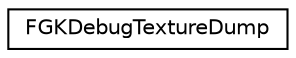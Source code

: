 digraph "Graphical Class Hierarchy"
{
 // LATEX_PDF_SIZE
  edge [fontname="Helvetica",fontsize="10",labelfontname="Helvetica",labelfontsize="10"];
  node [fontname="Helvetica",fontsize="10",shape=record];
  rankdir="LR";
  Node0 [label="FGKDebugTextureDump",height=0.2,width=0.4,color="black", fillcolor="white", style="filled",URL="$structFGKDebugTextureDump.html",tooltip=" "];
}

